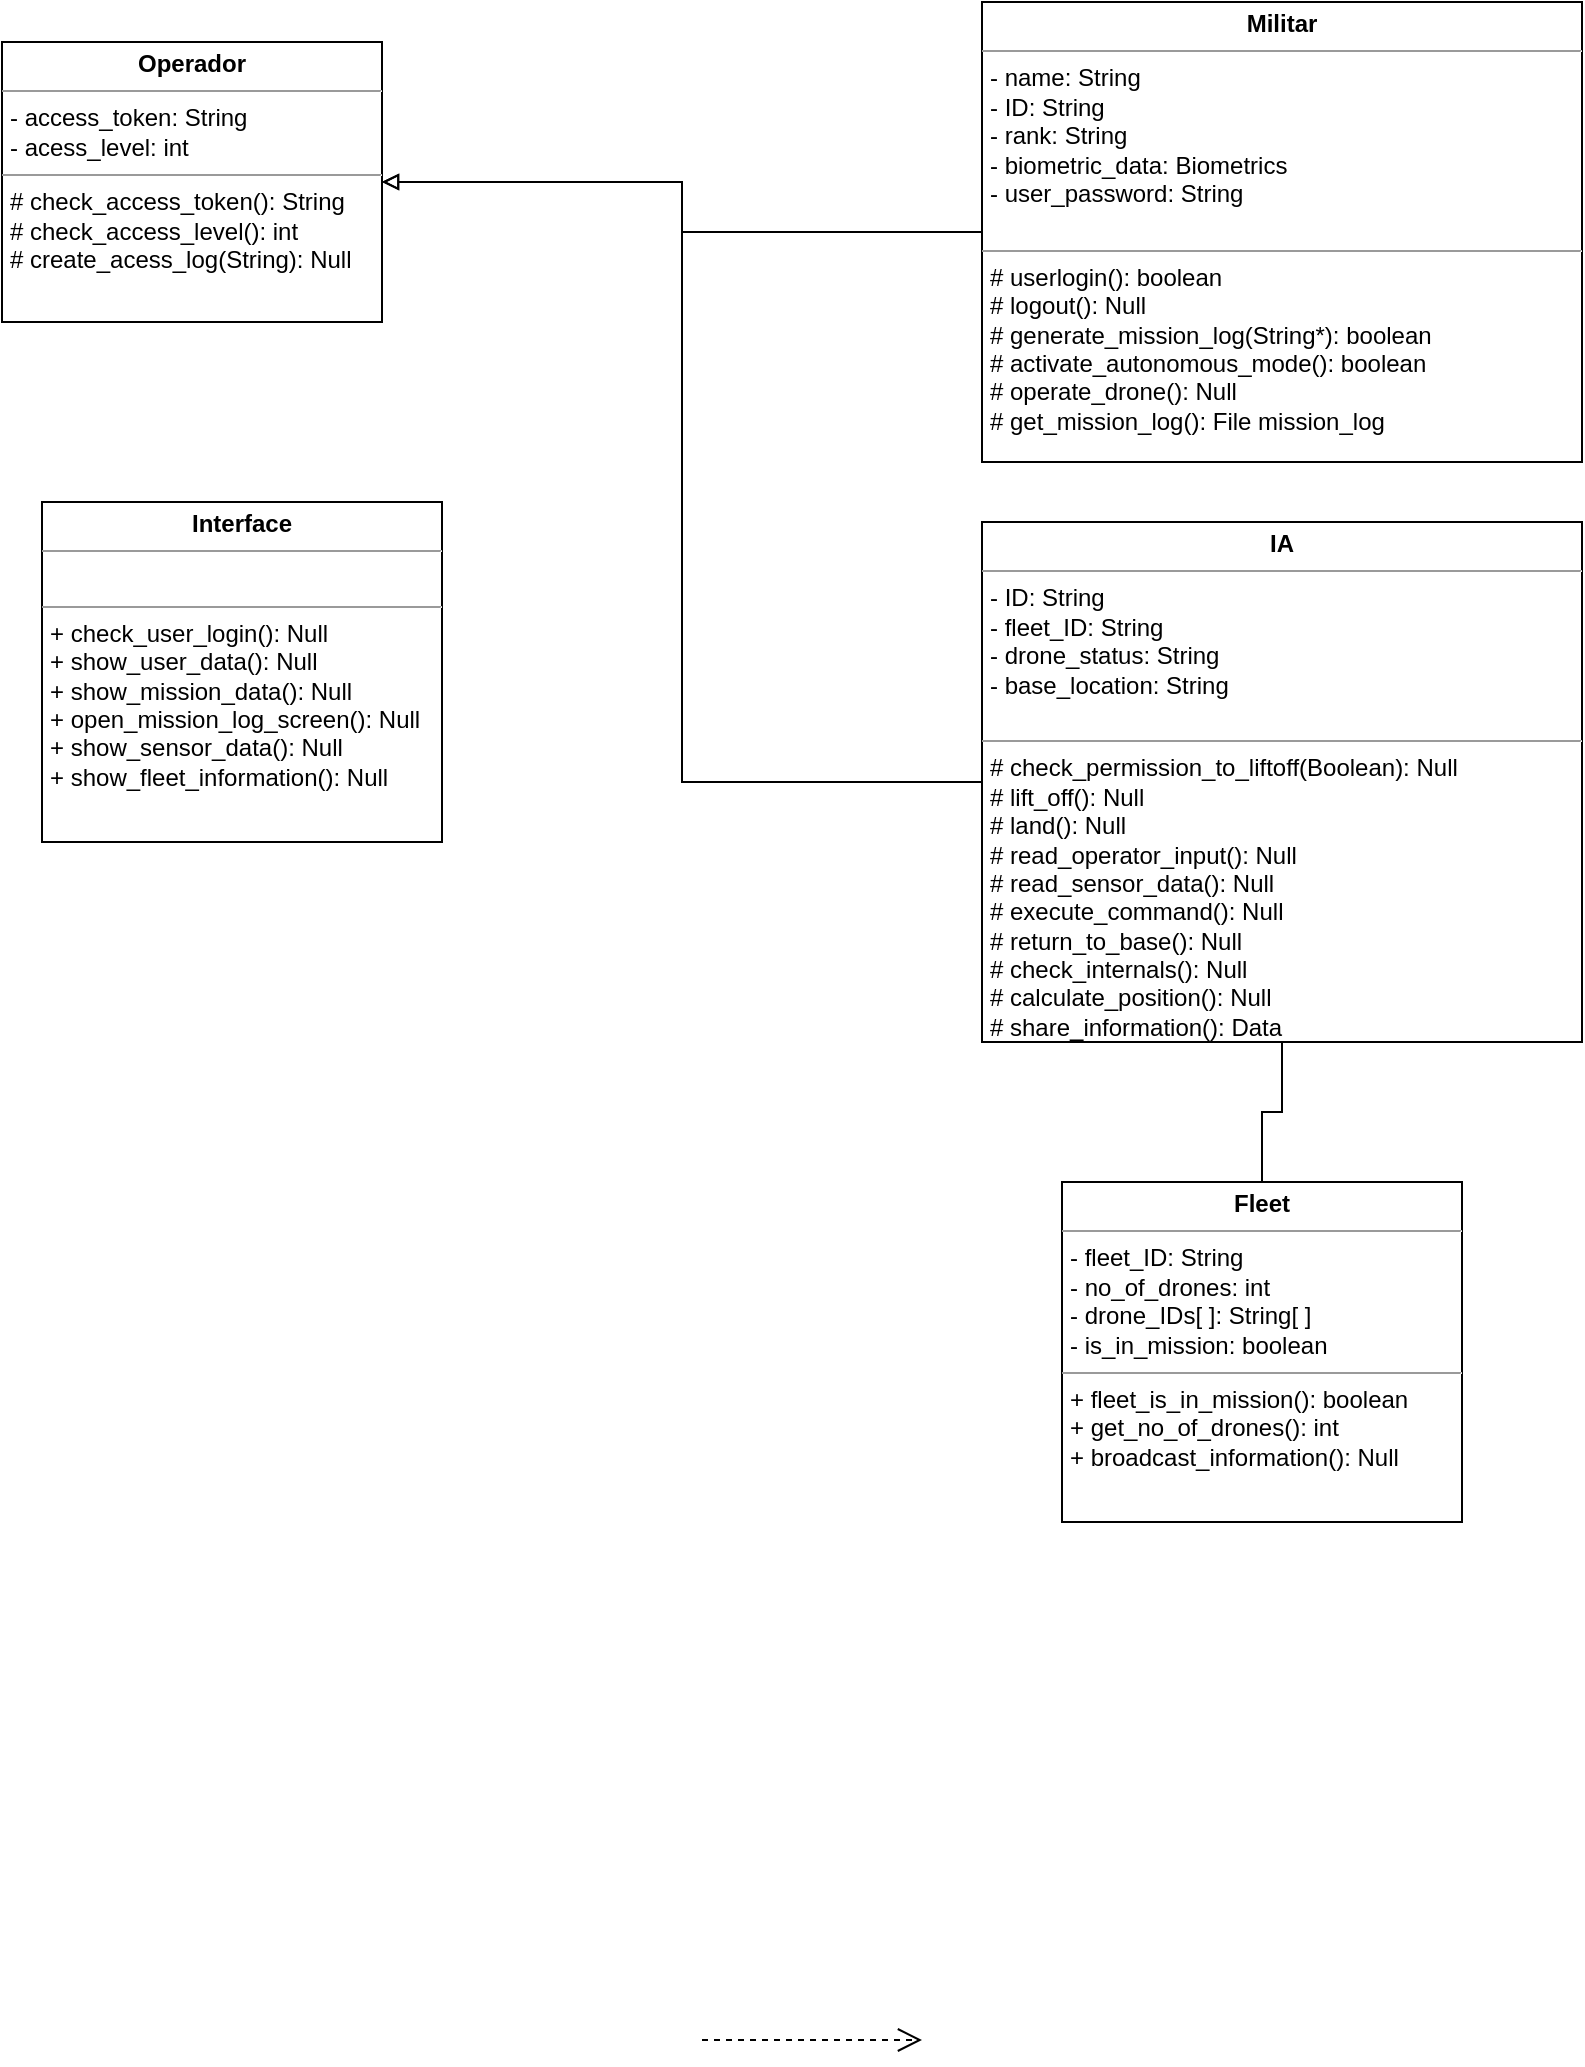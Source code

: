<mxfile version="26.3.0">
  <diagram name="Page-1" id="c4acf3e9-155e-7222-9cf6-157b1a14988f">
    <mxGraphModel dx="1097" dy="592" grid="1" gridSize="10" guides="1" tooltips="1" connect="1" arrows="1" fold="1" page="1" pageScale="1" pageWidth="850" pageHeight="1100" background="none" math="0" shadow="0">
      <root>
        <mxCell id="0" />
        <mxCell id="1" parent="0" />
        <mxCell id="5d2195bd80daf111-34" style="edgeStyle=orthogonalEdgeStyle;rounded=0;html=1;dashed=1;labelBackgroundColor=none;startFill=0;endArrow=open;endFill=0;endSize=10;fontFamily=Verdana;fontSize=10;" parent="1" edge="1">
          <mxGeometry relative="1" as="geometry">
            <Array as="points">
              <mxPoint x="410" y="1029" />
              <mxPoint x="410" y="1029" />
            </Array>
            <mxPoint x="380" y="1029" as="sourcePoint" />
            <mxPoint x="490" y="1029" as="targetPoint" />
          </mxGeometry>
        </mxCell>
        <mxCell id="5d2195bd80daf111-18" value="&lt;p style=&quot;margin:0px;margin-top:4px;text-align:center;&quot;&gt;&lt;b&gt;Operador&lt;/b&gt;&lt;/p&gt;&lt;hr size=&quot;1&quot;&gt;&lt;p style=&quot;margin:0px;margin-left:4px;&quot;&gt;- access_token: String&lt;br&gt;- acess_level: int&lt;/p&gt;&lt;hr size=&quot;1&quot;&gt;&lt;p style=&quot;margin:0px;margin-left:4px;&quot;&gt;# check_access_token(): String&lt;/p&gt;&lt;p style=&quot;margin:0px;margin-left:4px;&quot;&gt;# check_access_level(): int&lt;/p&gt;&lt;p style=&quot;margin:0px;margin-left:4px;&quot;&gt;# create_acess_log(String): Null&lt;/p&gt;" style="verticalAlign=top;align=left;overflow=fill;fontSize=12;fontFamily=Helvetica;html=1;rounded=0;shadow=0;comic=0;labelBackgroundColor=none;strokeWidth=1" parent="1" vertex="1">
          <mxGeometry x="30" y="30" width="190" height="140" as="geometry" />
        </mxCell>
        <mxCell id="RjfMcMGa30AjJN7tf9f6-7" style="edgeStyle=orthogonalEdgeStyle;rounded=0;orthogonalLoop=1;jettySize=auto;html=1;exitX=0;exitY=0.5;exitDx=0;exitDy=0;entryX=1;entryY=0.5;entryDx=0;entryDy=0;endArrow=block;endFill=0;" edge="1" parent="1" source="RjfMcMGa30AjJN7tf9f6-1" target="5d2195bd80daf111-18">
          <mxGeometry relative="1" as="geometry" />
        </mxCell>
        <mxCell id="RjfMcMGa30AjJN7tf9f6-1" value="&lt;p style=&quot;margin:0px;margin-top:4px;text-align:center;&quot;&gt;&lt;b&gt;Militar&lt;/b&gt;&lt;/p&gt;&lt;hr size=&quot;1&quot;&gt;&lt;p style=&quot;margin:0px;margin-left:4px;&quot;&gt;- name: String&lt;/p&gt;&lt;p style=&quot;margin:0px;margin-left:4px;&quot;&gt;- ID: String&lt;/p&gt;&lt;p style=&quot;margin:0px;margin-left:4px;&quot;&gt;- rank: String&lt;/p&gt;&lt;p style=&quot;margin:0px;margin-left:4px;&quot;&gt;- biometric_data: Biometrics&lt;/p&gt;&lt;p style=&quot;margin:0px;margin-left:4px;&quot;&gt;- user_password: String&lt;/p&gt;&lt;p style=&quot;margin:0px;margin-left:4px;&quot;&gt;&lt;br&gt;&lt;/p&gt;&lt;hr size=&quot;1&quot;&gt;&lt;p style=&quot;margin:0px;margin-left:4px;&quot;&gt;# userlogin(): boolean&lt;/p&gt;&lt;p style=&quot;margin:0px;margin-left:4px;&quot;&gt;# logout(): Null&lt;/p&gt;&lt;p style=&quot;margin:0px;margin-left:4px;&quot;&gt;# generate_mission_log(String*): boolean&lt;/p&gt;&lt;p style=&quot;margin:0px;margin-left:4px;&quot;&gt;# activate_autonomous_mode(): boolean&lt;/p&gt;&lt;p style=&quot;margin:0px;margin-left:4px;&quot;&gt;# operate_drone(): Null&lt;/p&gt;&lt;p style=&quot;margin:0px;margin-left:4px;&quot;&gt;# get_mission_log(): File mission_log&lt;/p&gt;&lt;p style=&quot;margin:0px;margin-left:4px;&quot;&gt;&lt;br&gt;&lt;/p&gt;" style="verticalAlign=top;align=left;overflow=fill;fontSize=12;fontFamily=Helvetica;html=1;rounded=0;shadow=0;comic=0;labelBackgroundColor=none;strokeWidth=1" vertex="1" parent="1">
          <mxGeometry x="520" y="10" width="300" height="230" as="geometry" />
        </mxCell>
        <mxCell id="RjfMcMGa30AjJN7tf9f6-8" style="edgeStyle=orthogonalEdgeStyle;rounded=0;orthogonalLoop=1;jettySize=auto;html=1;exitX=0;exitY=0.5;exitDx=0;exitDy=0;endArrow=block;endFill=0;" edge="1" parent="1" source="RjfMcMGa30AjJN7tf9f6-2">
          <mxGeometry relative="1" as="geometry">
            <mxPoint x="220" y="100" as="targetPoint" />
            <Array as="points">
              <mxPoint x="370" y="400" />
              <mxPoint x="370" y="100" />
            </Array>
          </mxGeometry>
        </mxCell>
        <mxCell id="RjfMcMGa30AjJN7tf9f6-11" style="edgeStyle=orthogonalEdgeStyle;rounded=0;orthogonalLoop=1;jettySize=auto;html=1;exitX=0.5;exitY=1;exitDx=0;exitDy=0;endArrow=none;startFill=0;" edge="1" parent="1" source="RjfMcMGa30AjJN7tf9f6-2" target="RjfMcMGa30AjJN7tf9f6-10">
          <mxGeometry relative="1" as="geometry" />
        </mxCell>
        <mxCell id="RjfMcMGa30AjJN7tf9f6-2" value="&lt;p style=&quot;margin:0px;margin-top:4px;text-align:center;&quot;&gt;&lt;b&gt;IA&lt;/b&gt;&lt;/p&gt;&lt;hr size=&quot;1&quot;&gt;&lt;p style=&quot;margin:0px;margin-left:4px;&quot;&gt;- ID: String&lt;/p&gt;&lt;p style=&quot;margin:0px;margin-left:4px;&quot;&gt;- fleet_ID: String&lt;/p&gt;&lt;p style=&quot;margin:0px;margin-left:4px;&quot;&gt;- drone_status: String&lt;/p&gt;&lt;p style=&quot;margin:0px;margin-left:4px;&quot;&gt;- base_location: String&lt;/p&gt;&lt;p style=&quot;margin:0px;margin-left:4px;&quot;&gt;&lt;br&gt;&lt;/p&gt;&lt;hr size=&quot;1&quot;&gt;&lt;p style=&quot;margin:0px;margin-left:4px;&quot;&gt;# check_permission_to_liftoff(Boolean): Null&lt;/p&gt;&lt;p style=&quot;margin:0px;margin-left:4px;&quot;&gt;# lift_off(): Null&lt;/p&gt;&lt;p style=&quot;margin:0px;margin-left:4px;&quot;&gt;# land(): Null&lt;/p&gt;&lt;p style=&quot;margin:0px;margin-left:4px;&quot;&gt;# read_operator_input(): Null&lt;/p&gt;&lt;p style=&quot;margin:0px;margin-left:4px;&quot;&gt;# read_sensor_data(): Null&lt;/p&gt;&lt;p style=&quot;margin:0px;margin-left:4px;&quot;&gt;# execute_command(): Null&lt;/p&gt;&lt;p style=&quot;margin:0px;margin-left:4px;&quot;&gt;# return_to_base(): Null&lt;/p&gt;&lt;p style=&quot;margin:0px;margin-left:4px;&quot;&gt;# check_internals(): Null&lt;/p&gt;&lt;p style=&quot;margin:0px;margin-left:4px;&quot;&gt;# calculate_position(): Null&lt;/p&gt;&lt;p style=&quot;margin:0px;margin-left:4px;&quot;&gt;# share_information(): Data&lt;/p&gt;" style="verticalAlign=top;align=left;overflow=fill;fontSize=12;fontFamily=Helvetica;html=1;rounded=0;shadow=0;comic=0;labelBackgroundColor=none;strokeWidth=1" vertex="1" parent="1">
          <mxGeometry x="520" y="270" width="300" height="260" as="geometry" />
        </mxCell>
        <mxCell id="RjfMcMGa30AjJN7tf9f6-9" value="&lt;p style=&quot;margin:0px;margin-top:4px;text-align:center;&quot;&gt;&lt;b&gt;Interface&lt;/b&gt;&lt;/p&gt;&lt;hr size=&quot;1&quot;&gt;&lt;p style=&quot;margin:0px;margin-left:4px;&quot;&gt;&lt;br&gt;&lt;/p&gt;&lt;hr size=&quot;1&quot;&gt;&lt;p style=&quot;margin:0px;margin-left:4px;&quot;&gt;+ check_user_login(): Null&lt;/p&gt;&lt;p style=&quot;margin:0px;margin-left:4px;&quot;&gt;+ show_user_data(): Null&lt;/p&gt;&lt;p style=&quot;margin:0px;margin-left:4px;&quot;&gt;+ show_mission_data(): Null&lt;/p&gt;&lt;p style=&quot;margin:0px;margin-left:4px;&quot;&gt;+ open_mission_log_screen(): Null&lt;/p&gt;&lt;p style=&quot;margin:0px;margin-left:4px;&quot;&gt;+ show_sensor_data(): Null&lt;/p&gt;&lt;p style=&quot;margin:0px;margin-left:4px;&quot;&gt;+ show_fleet_information(): Null&lt;/p&gt;" style="verticalAlign=top;align=left;overflow=fill;fontSize=12;fontFamily=Helvetica;html=1;rounded=0;shadow=0;comic=0;labelBackgroundColor=none;strokeWidth=1" vertex="1" parent="1">
          <mxGeometry x="50" y="260" width="200" height="170" as="geometry" />
        </mxCell>
        <mxCell id="RjfMcMGa30AjJN7tf9f6-10" value="&lt;p style=&quot;margin:0px;margin-top:4px;text-align:center;&quot;&gt;&lt;b&gt;Fleet&lt;/b&gt;&lt;/p&gt;&lt;hr size=&quot;1&quot;&gt;&lt;p style=&quot;margin:0px;margin-left:4px;&quot;&gt;- fleet_ID: String&lt;/p&gt;&lt;p style=&quot;margin:0px;margin-left:4px;&quot;&gt;- no_of_drones: int&lt;/p&gt;&lt;p style=&quot;margin:0px;margin-left:4px;&quot;&gt;- drone_IDs[ ]: String[ ]&lt;/p&gt;&lt;p style=&quot;margin:0px;margin-left:4px;&quot;&gt;- is_in_mission: boolean&lt;/p&gt;&lt;hr size=&quot;1&quot;&gt;&lt;p style=&quot;margin:0px;margin-left:4px;&quot;&gt;+ fleet_is_in_mission(): boolean&lt;/p&gt;&lt;p style=&quot;margin:0px;margin-left:4px;&quot;&gt;+ get_no_of_drones(): int&lt;/p&gt;&lt;p style=&quot;margin:0px;margin-left:4px;&quot;&gt;+ broadcast_information(): Null&lt;/p&gt;" style="verticalAlign=top;align=left;overflow=fill;fontSize=12;fontFamily=Helvetica;html=1;rounded=0;shadow=0;comic=0;labelBackgroundColor=none;strokeWidth=1" vertex="1" parent="1">
          <mxGeometry x="560" y="600" width="200" height="170" as="geometry" />
        </mxCell>
      </root>
    </mxGraphModel>
  </diagram>
</mxfile>
